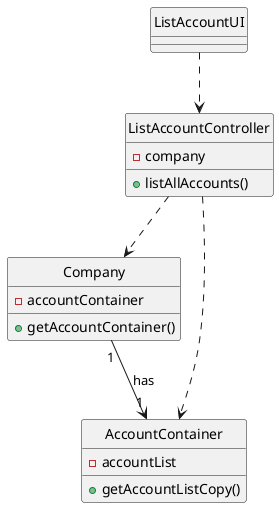 @startuml

class "ListAccountUI"{
}

class "ListAccountController" {
-company
+listAllAccounts()
}

class "Company"{
-accountContainer
+getAccountContainer()

}
class "AccountContainer"{
-accountList
+getAccountListCopy()
}

hide "ListAccountUI" circle
hide "ListAccountController" circle
hide "Company" circle
hide "AccountContainer" circle

"ListAccountUI" ..> "ListAccountController"
"ListAccountController" ..> "Company"
"ListAccountController" ..> "AccountContainer"
"Company" "1"-->"1" "AccountContainer": has

@enduml